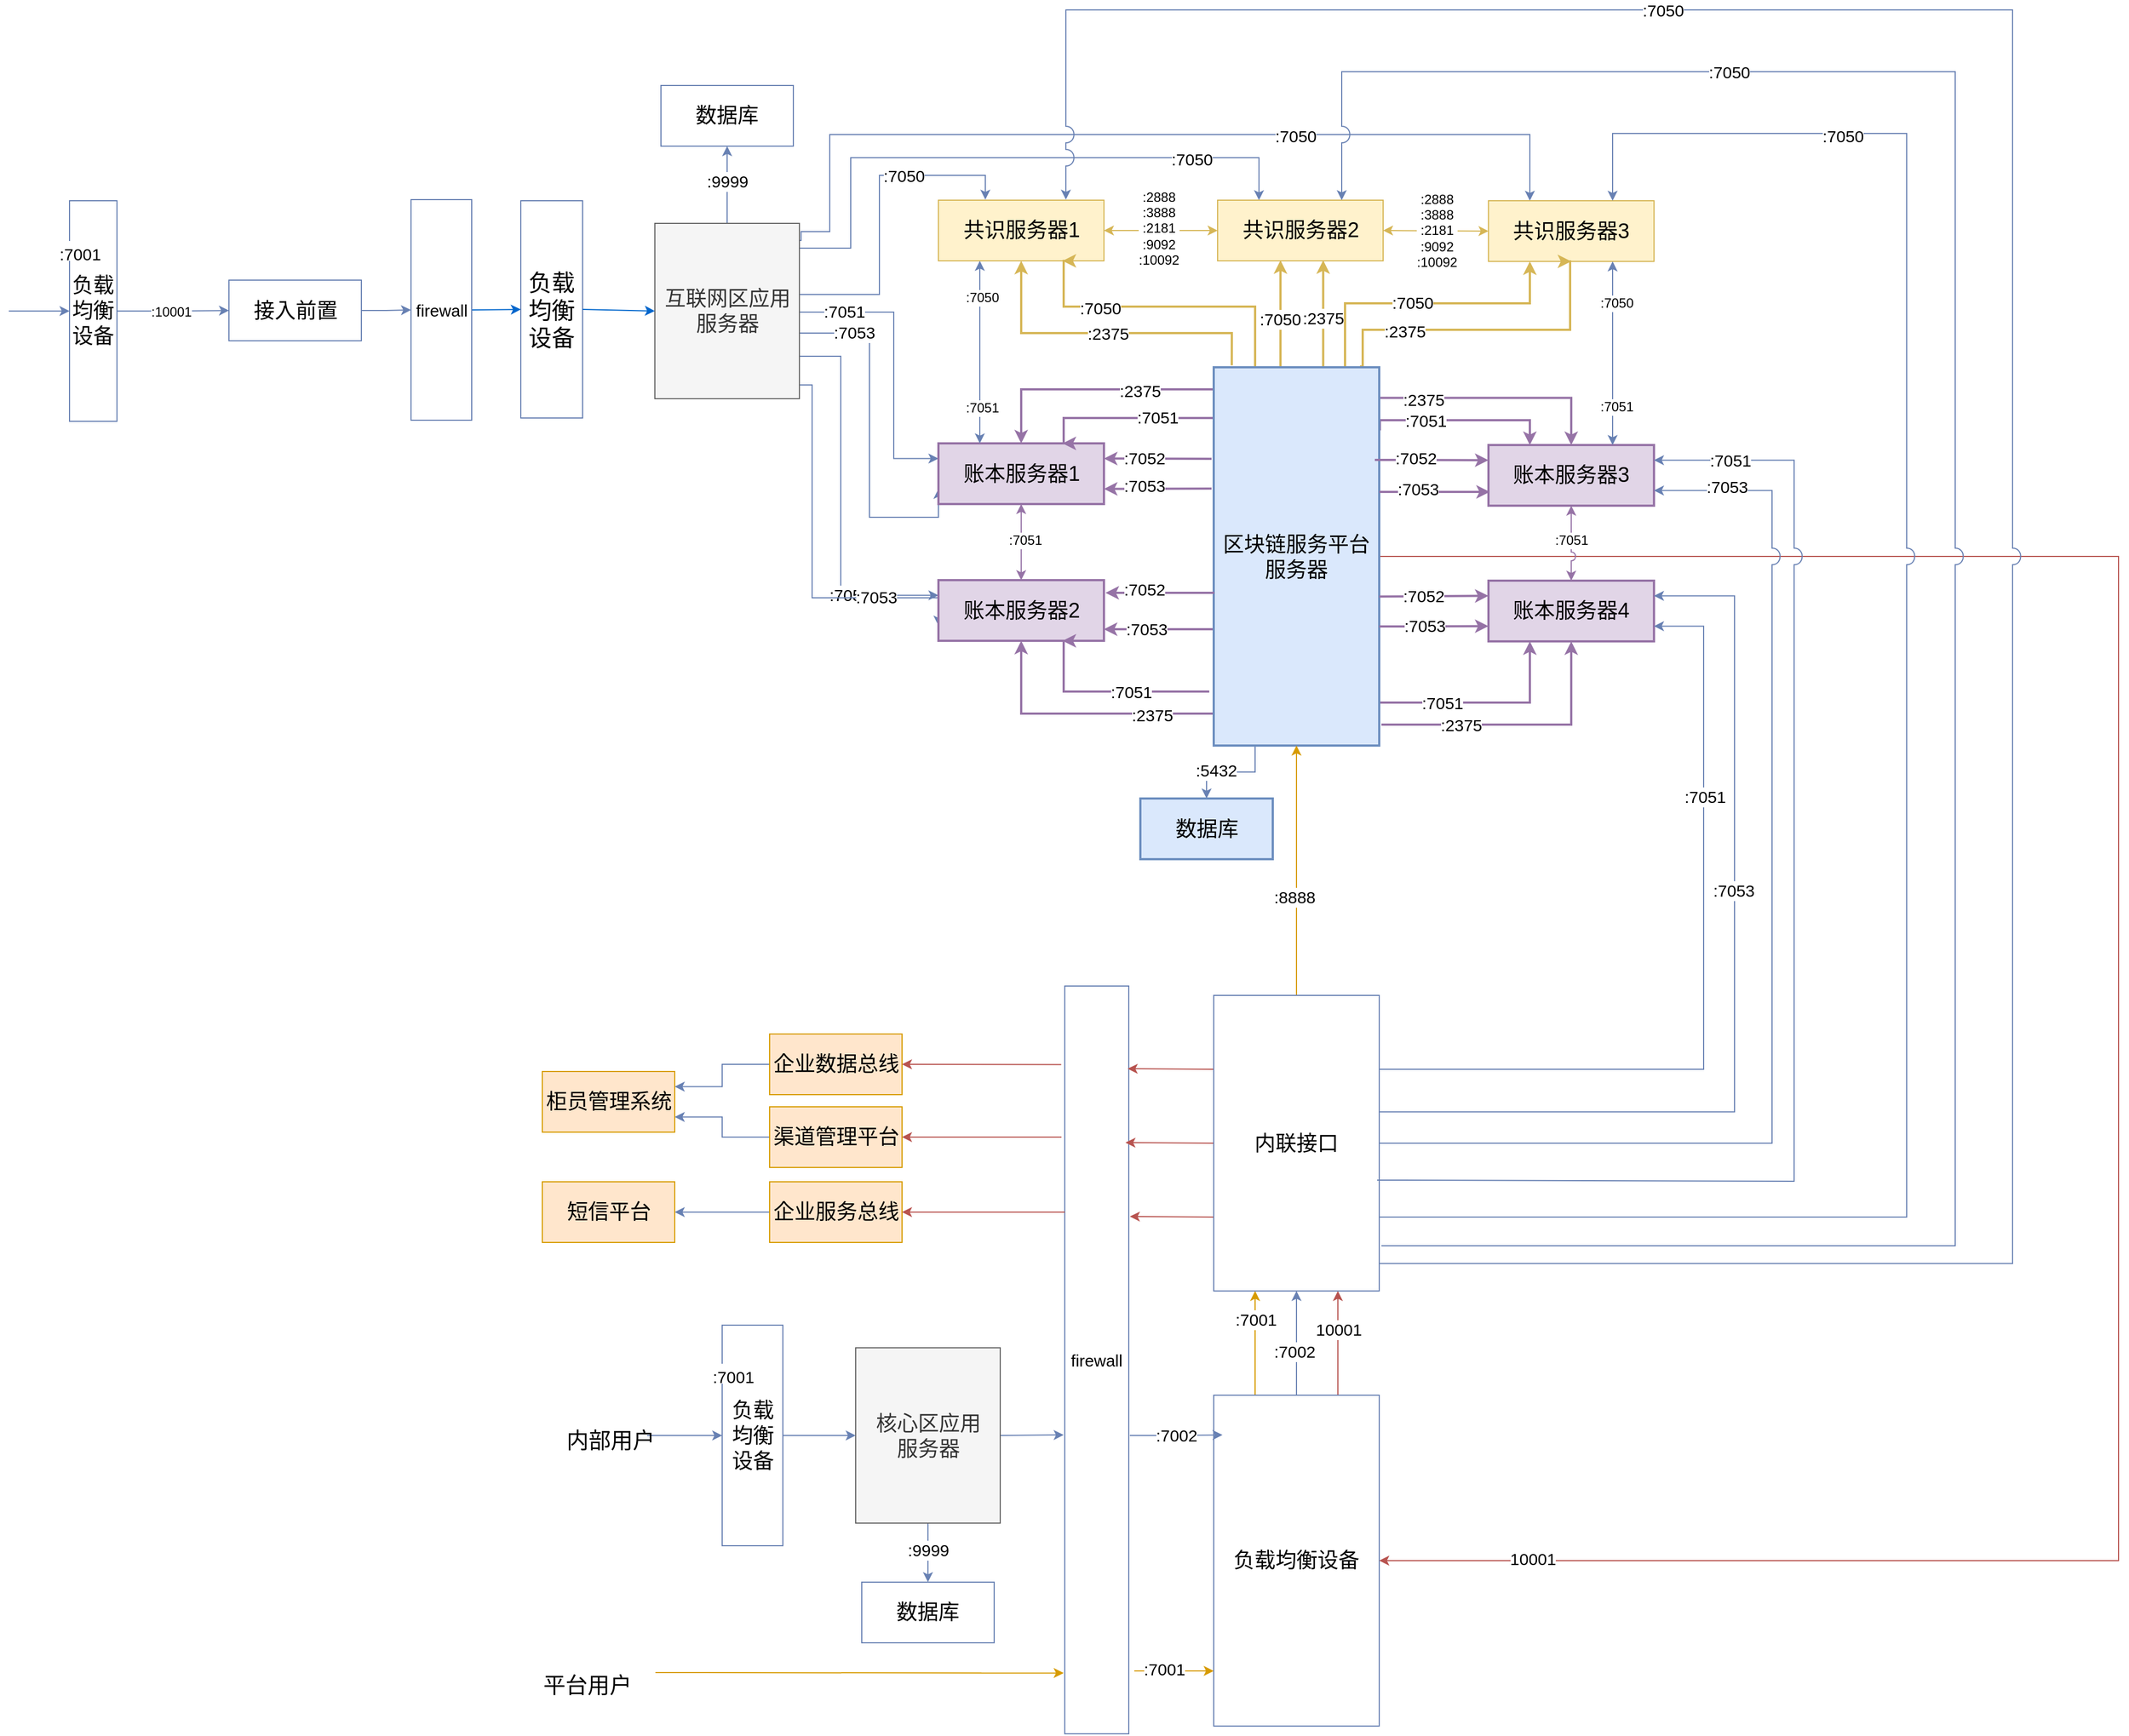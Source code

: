 <mxfile version="11.3.1" type="github" pages="1"><diagram id="IZBP0mqrMQUnNwASLiVP" name="Page-1"><mxGraphModel dx="1864" dy="1008" grid="0" gridSize="10" guides="1" tooltips="1" connect="1" arrows="1" fold="1" page="1" pageScale="1" pageWidth="3300" pageHeight="4681" math="0" shadow="0"><root><mxCell id="0"/><mxCell id="1" parent="0"/><mxCell id="sTmjkf9wLWOesbdi5qTJ-49" value="" style="endArrow=classic;html=1;strokeColor=#d79b00;fontSize=15;fillColor=#ffe6cc;" edge="1" parent="1"><mxGeometry width="50" height="50" relative="1" as="geometry"><mxPoint x="1470" y="3626" as="sourcePoint"/><mxPoint x="1542" y="3626" as="targetPoint"/></mxGeometry></mxCell><mxCell id="gY8Zco-nnhK0H6aGIAgo-136" value="负载均衡设备" style="rounded=0;whiteSpace=wrap;html=1;labelBackgroundColor=none;strokeColor=#6881B3;fillColor=none;fontSize=21;align=center;" parent="1" vertex="1"><mxGeometry x="914" y="2293" width="56" height="197" as="geometry"/></mxCell><mxCell id="sTmjkf9wLWOesbdi5qTJ-22" style="edgeStyle=orthogonalEdgeStyle;rounded=0;jumpStyle=arc;jumpSize=15;orthogonalLoop=1;jettySize=auto;html=1;exitX=0.25;exitY=0;exitDx=0;exitDy=0;entryX=0.25;entryY=1;entryDx=0;entryDy=0;strokeColor=#d79b00;fontSize=15;fillColor=#ffe6cc;" edge="1" parent="1" source="gY8Zco-nnhK0H6aGIAgo-137" target="gY8Zco-nnhK0H6aGIAgo-251"><mxGeometry relative="1" as="geometry"/></mxCell><mxCell id="sTmjkf9wLWOesbdi5qTJ-23" value=":7001" style="text;html=1;resizable=0;points=[];align=center;verticalAlign=middle;labelBackgroundColor=#ffffff;fontSize=15;" vertex="1" connectable="0" parent="sTmjkf9wLWOesbdi5qTJ-22"><mxGeometry x="0.469" relative="1" as="geometry"><mxPoint as="offset"/></mxGeometry></mxCell><mxCell id="sTmjkf9wLWOesbdi5qTJ-24" style="edgeStyle=orthogonalEdgeStyle;rounded=0;jumpStyle=arc;jumpSize=15;orthogonalLoop=1;jettySize=auto;html=1;exitX=0.5;exitY=0;exitDx=0;exitDy=0;entryX=0.5;entryY=1;entryDx=0;entryDy=0;strokeColor=#6881B3;fontSize=15;" edge="1" parent="1" source="gY8Zco-nnhK0H6aGIAgo-137" target="gY8Zco-nnhK0H6aGIAgo-251"><mxGeometry relative="1" as="geometry"/></mxCell><mxCell id="sTmjkf9wLWOesbdi5qTJ-25" value=":7002" style="text;html=1;resizable=0;points=[];align=center;verticalAlign=middle;labelBackgroundColor=#ffffff;fontSize=15;" vertex="1" connectable="0" parent="sTmjkf9wLWOesbdi5qTJ-24"><mxGeometry x="-0.156" y="2" relative="1" as="geometry"><mxPoint as="offset"/></mxGeometry></mxCell><mxCell id="sTmjkf9wLWOesbdi5qTJ-28" style="edgeStyle=orthogonalEdgeStyle;rounded=0;jumpStyle=arc;jumpSize=8;orthogonalLoop=1;jettySize=auto;html=1;exitX=0.75;exitY=0;exitDx=0;exitDy=0;entryX=0.75;entryY=1;entryDx=0;entryDy=0;strokeColor=#b85450;fontSize=15;fillColor=#f8cecc;" edge="1" parent="1" source="gY8Zco-nnhK0H6aGIAgo-137" target="gY8Zco-nnhK0H6aGIAgo-251"><mxGeometry relative="1" as="geometry"/></mxCell><mxCell id="sTmjkf9wLWOesbdi5qTJ-30" value="10001" style="text;html=1;resizable=0;points=[];align=center;verticalAlign=middle;labelBackgroundColor=#ffffff;fontSize=15;" vertex="1" connectable="0" parent="sTmjkf9wLWOesbdi5qTJ-28"><mxGeometry x="0.281" relative="1" as="geometry"><mxPoint as="offset"/></mxGeometry></mxCell><mxCell id="gY8Zco-nnhK0H6aGIAgo-137" value="负载均衡设备" style="rounded=0;whiteSpace=wrap;html=1;labelBackgroundColor=none;strokeColor=#6881B3;fillColor=none;fontSize=19;align=center;" parent="1" vertex="1"><mxGeometry x="1542" y="3376" width="150" height="300" as="geometry"/></mxCell><mxCell id="gY8Zco-nnhK0H6aGIAgo-138" style="edgeStyle=orthogonalEdgeStyle;rounded=0;orthogonalLoop=1;jettySize=auto;html=1;exitX=1;exitY=0.5;exitDx=0;exitDy=0;entryX=0;entryY=0.5;entryDx=0;entryDy=0;strokeColor=#6881B3;fontSize=19;" parent="1" source="gY8Zco-nnhK0H6aGIAgo-140" target="gY8Zco-nnhK0H6aGIAgo-143" edge="1"><mxGeometry relative="1" as="geometry"/></mxCell><mxCell id="gY8Zco-nnhK0H6aGIAgo-139" value=":10001" style="text;html=1;resizable=0;points=[];align=center;verticalAlign=middle;labelBackgroundColor=#ffffff;fontSize=12;" parent="gY8Zco-nnhK0H6aGIAgo-138" vertex="1" connectable="0"><mxGeometry x="-0.365" relative="1" as="geometry"><mxPoint x="16.5" y="0.5" as="offset"/></mxGeometry></mxCell><mxCell id="gY8Zco-nnhK0H6aGIAgo-140" value="负载均衡设备" style="rounded=0;whiteSpace=wrap;html=1;labelBackgroundColor=none;strokeColor=#6881B3;fillColor=none;fontSize=19;align=center;" parent="1" vertex="1"><mxGeometry x="505" y="2293" width="43" height="200" as="geometry"/></mxCell><mxCell id="gY8Zco-nnhK0H6aGIAgo-141" value="" style="endArrow=classic;html=1;strokeColor=#6881B3;fontSize=19;entryX=0;entryY=0.5;entryDx=0;entryDy=0;" parent="1" target="gY8Zco-nnhK0H6aGIAgo-140" edge="1"><mxGeometry width="50" height="50" relative="1" as="geometry"><mxPoint x="450" y="2393" as="sourcePoint"/><mxPoint x="433.5" y="2368" as="targetPoint"/></mxGeometry></mxCell><mxCell id="gY8Zco-nnhK0H6aGIAgo-142" style="edgeStyle=orthogonalEdgeStyle;rounded=0;orthogonalLoop=1;jettySize=auto;html=1;exitX=1;exitY=0.5;exitDx=0;exitDy=0;entryX=0;entryY=0.5;entryDx=0;entryDy=0;strokeColor=#6881B3;fontSize=15;" parent="1" source="gY8Zco-nnhK0H6aGIAgo-143" target="gY8Zco-nnhK0H6aGIAgo-145" edge="1"><mxGeometry relative="1" as="geometry"/></mxCell><mxCell id="gY8Zco-nnhK0H6aGIAgo-143" value="接入前置" style="rounded=0;whiteSpace=wrap;html=1;labelBackgroundColor=none;strokeColor=#6881B3;fillColor=none;fontSize=19;align=center;" parent="1" vertex="1"><mxGeometry x="649.5" y="2365" width="120" height="55" as="geometry"/></mxCell><mxCell id="gY8Zco-nnhK0H6aGIAgo-144" style="edgeStyle=orthogonalEdgeStyle;rounded=0;comic=0;jumpStyle=arc;jumpSize=15;orthogonalLoop=1;jettySize=auto;html=1;exitX=1;exitY=0.5;exitDx=0;exitDy=0;entryX=0;entryY=0.5;entryDx=0;entryDy=0;strokeColor=#0066CC;strokeWidth=1;fontSize=15;" parent="1" source="gY8Zco-nnhK0H6aGIAgo-145" target="gY8Zco-nnhK0H6aGIAgo-136" edge="1"><mxGeometry relative="1" as="geometry"/></mxCell><mxCell id="gY8Zco-nnhK0H6aGIAgo-145" value="firewall" style="rounded=0;whiteSpace=wrap;html=1;labelBackgroundColor=none;strokeColor=#6881B3;fillColor=none;fontSize=15;align=center;" parent="1" vertex="1"><mxGeometry x="814.5" y="2292" width="55" height="200" as="geometry"/></mxCell><mxCell id="gY8Zco-nnhK0H6aGIAgo-146" style="edgeStyle=orthogonalEdgeStyle;rounded=0;orthogonalLoop=1;jettySize=auto;html=1;exitX=0.5;exitY=0;exitDx=0;exitDy=0;entryX=0.5;entryY=1;entryDx=0;entryDy=0;strokeColor=#6881B3;fontSize=15;" parent="1" source="gY8Zco-nnhK0H6aGIAgo-162" target="gY8Zco-nnhK0H6aGIAgo-163" edge="1"><mxGeometry relative="1" as="geometry"/></mxCell><mxCell id="gY8Zco-nnhK0H6aGIAgo-147" value=":9999" style="text;html=1;resizable=0;points=[];align=center;verticalAlign=middle;labelBackgroundColor=#ffffff;fontSize=15;" parent="gY8Zco-nnhK0H6aGIAgo-146" vertex="1" connectable="0"><mxGeometry x="0.102" relative="1" as="geometry"><mxPoint as="offset"/></mxGeometry></mxCell><mxCell id="gY8Zco-nnhK0H6aGIAgo-148" style="edgeStyle=orthogonalEdgeStyle;rounded=0;orthogonalLoop=1;jettySize=auto;html=1;exitX=1;exitY=0.25;exitDx=0;exitDy=0;entryX=0.25;entryY=0;entryDx=0;entryDy=0;strokeColor=#6881B3;fontSize=15;" parent="1" source="gY8Zco-nnhK0H6aGIAgo-162" target="gY8Zco-nnhK0H6aGIAgo-166" edge="1"><mxGeometry relative="1" as="geometry"><Array as="points"><mxPoint x="1166" y="2329"/><mxPoint x="1168" y="2329"/><mxPoint x="1168" y="2321"/><mxPoint x="1194" y="2321"/><mxPoint x="1194" y="2233"/><mxPoint x="1828" y="2233"/></Array></mxGeometry></mxCell><mxCell id="gY8Zco-nnhK0H6aGIAgo-149" value=":7050" style="text;html=1;resizable=0;points=[];align=center;verticalAlign=middle;labelBackgroundColor=#ffffff;fontSize=15;" parent="gY8Zco-nnhK0H6aGIAgo-148" vertex="1" connectable="0"><mxGeometry x="0.444" y="-1" relative="1" as="geometry"><mxPoint x="-38.5" as="offset"/></mxGeometry></mxCell><mxCell id="gY8Zco-nnhK0H6aGIAgo-150" style="edgeStyle=orthogonalEdgeStyle;rounded=0;orthogonalLoop=1;jettySize=auto;html=1;exitX=1;exitY=0.25;exitDx=0;exitDy=0;entryX=0.25;entryY=0;entryDx=0;entryDy=0;strokeColor=#6881B3;fontSize=15;" parent="1" source="gY8Zco-nnhK0H6aGIAgo-162" target="gY8Zco-nnhK0H6aGIAgo-165" edge="1"><mxGeometry relative="1" as="geometry"><Array as="points"><mxPoint x="1167" y="2336"/><mxPoint x="1213" y="2336"/><mxPoint x="1213" y="2254"/><mxPoint x="1583" y="2254"/></Array></mxGeometry></mxCell><mxCell id="gY8Zco-nnhK0H6aGIAgo-151" value=":7050" style="text;html=1;resizable=0;points=[];align=center;verticalAlign=middle;labelBackgroundColor=#ffffff;fontSize=15;" parent="gY8Zco-nnhK0H6aGIAgo-150" vertex="1" connectable="0"><mxGeometry x="0.639" y="-1" relative="1" as="geometry"><mxPoint as="offset"/></mxGeometry></mxCell><mxCell id="gY8Zco-nnhK0H6aGIAgo-152" style="edgeStyle=orthogonalEdgeStyle;rounded=0;orthogonalLoop=1;jettySize=auto;html=1;exitX=1;exitY=0.25;exitDx=0;exitDy=0;strokeColor=#6881B3;fontSize=15;" parent="1" source="gY8Zco-nnhK0H6aGIAgo-162" edge="1"><mxGeometry relative="1" as="geometry"><Array as="points"><mxPoint x="1167" y="2378"/><mxPoint x="1239" y="2378"/><mxPoint x="1239" y="2270"/><mxPoint x="1335" y="2270"/></Array><mxPoint x="1335" y="2292" as="targetPoint"/></mxGeometry></mxCell><mxCell id="gY8Zco-nnhK0H6aGIAgo-153" value=":7050" style="text;html=1;resizable=0;points=[];align=center;verticalAlign=middle;labelBackgroundColor=#ffffff;fontSize=15;" parent="gY8Zco-nnhK0H6aGIAgo-152" vertex="1" connectable="0"><mxGeometry x="0.4" relative="1" as="geometry"><mxPoint as="offset"/></mxGeometry></mxCell><mxCell id="gY8Zco-nnhK0H6aGIAgo-154" style="edgeStyle=orthogonalEdgeStyle;rounded=0;orthogonalLoop=1;jettySize=auto;html=1;exitX=1;exitY=0.5;exitDx=0;exitDy=0;entryX=0;entryY=0.25;entryDx=0;entryDy=0;strokeColor=#6881B3;fontSize=15;" parent="1" source="gY8Zco-nnhK0H6aGIAgo-162" target="gY8Zco-nnhK0H6aGIAgo-167" edge="1"><mxGeometry relative="1" as="geometry"><Array as="points"><mxPoint x="1252" y="2394"/><mxPoint x="1252" y="2526"/></Array></mxGeometry></mxCell><mxCell id="gY8Zco-nnhK0H6aGIAgo-155" value=":7051" style="text;html=1;resizable=0;points=[];align=center;verticalAlign=middle;labelBackgroundColor=#ffffff;fontSize=15;" parent="gY8Zco-nnhK0H6aGIAgo-154" vertex="1" connectable="0"><mxGeometry x="-0.683" y="1" relative="1" as="geometry"><mxPoint as="offset"/></mxGeometry></mxCell><mxCell id="gY8Zco-nnhK0H6aGIAgo-156" style="edgeStyle=orthogonalEdgeStyle;rounded=0;orthogonalLoop=1;jettySize=auto;html=1;exitX=1;exitY=0.75;exitDx=0;exitDy=0;entryX=0;entryY=0.75;entryDx=0;entryDy=0;strokeColor=#6881B3;fontSize=15;" parent="1" source="gY8Zco-nnhK0H6aGIAgo-162" target="gY8Zco-nnhK0H6aGIAgo-167" edge="1"><mxGeometry relative="1" as="geometry"><Array as="points"><mxPoint x="1167" y="2413"/><mxPoint x="1230" y="2413"/><mxPoint x="1230" y="2580"/></Array></mxGeometry></mxCell><mxCell id="gY8Zco-nnhK0H6aGIAgo-157" value=":7053" style="text;html=1;resizable=0;points=[];align=center;verticalAlign=middle;labelBackgroundColor=#ffffff;fontSize=15;" parent="gY8Zco-nnhK0H6aGIAgo-156" vertex="1" connectable="0"><mxGeometry x="-0.641" y="1" relative="1" as="geometry"><mxPoint x="8" as="offset"/></mxGeometry></mxCell><mxCell id="gY8Zco-nnhK0H6aGIAgo-158" style="edgeStyle=orthogonalEdgeStyle;rounded=0;orthogonalLoop=1;jettySize=auto;html=1;exitX=1;exitY=0.75;exitDx=0;exitDy=0;entryX=0;entryY=0.25;entryDx=0;entryDy=0;strokeColor=#6881B3;fontSize=15;" parent="1" source="gY8Zco-nnhK0H6aGIAgo-162" target="gY8Zco-nnhK0H6aGIAgo-168" edge="1"><mxGeometry relative="1" as="geometry"><Array as="points"><mxPoint x="1166" y="2434"/><mxPoint x="1204" y="2434"/><mxPoint x="1204" y="2650"/></Array></mxGeometry></mxCell><mxCell id="gY8Zco-nnhK0H6aGIAgo-159" value=":7051" style="text;html=1;resizable=0;points=[];align=center;verticalAlign=middle;labelBackgroundColor=#ffffff;fontSize=15;" parent="gY8Zco-nnhK0H6aGIAgo-158" vertex="1" connectable="0"><mxGeometry x="0.529" y="1" relative="1" as="geometry"><mxPoint as="offset"/></mxGeometry></mxCell><mxCell id="gY8Zco-nnhK0H6aGIAgo-160" style="edgeStyle=orthogonalEdgeStyle;rounded=0;orthogonalLoop=1;jettySize=auto;html=1;exitX=1;exitY=0.75;exitDx=0;exitDy=0;entryX=0;entryY=0.75;entryDx=0;entryDy=0;strokeColor=#6881B3;fontSize=15;" parent="1" source="gY8Zco-nnhK0H6aGIAgo-162" target="gY8Zco-nnhK0H6aGIAgo-168" edge="1"><mxGeometry relative="1" as="geometry"><Array as="points"><mxPoint x="1167" y="2460"/><mxPoint x="1178" y="2460"/><mxPoint x="1178" y="2653"/></Array></mxGeometry></mxCell><mxCell id="gY8Zco-nnhK0H6aGIAgo-161" value=":7053" style="text;html=1;resizable=0;points=[];align=center;verticalAlign=middle;labelBackgroundColor=#ffffff;fontSize=15;" parent="gY8Zco-nnhK0H6aGIAgo-160" vertex="1" connectable="0"><mxGeometry x="0.507" y="1" relative="1" as="geometry"><mxPoint x="9" as="offset"/></mxGeometry></mxCell><mxCell id="gY8Zco-nnhK0H6aGIAgo-162" value="互联网区应用服务器" style="rounded=0;whiteSpace=wrap;html=1;labelBackgroundColor=none;strokeColor=#666666;fillColor=#f5f5f5;fontSize=19;align=center;fontColor=#333333;" parent="1" vertex="1"><mxGeometry x="1035.5" y="2313.5" width="131" height="159" as="geometry"/></mxCell><mxCell id="gY8Zco-nnhK0H6aGIAgo-163" value="数据库" style="rounded=0;whiteSpace=wrap;html=1;labelBackgroundColor=none;strokeColor=#6881B3;fillColor=none;fontSize=19;align=center;" parent="1" vertex="1"><mxGeometry x="1041" y="2188.5" width="120" height="55" as="geometry"/></mxCell><mxCell id="gY8Zco-nnhK0H6aGIAgo-164" value="共识服务器1" style="rounded=0;whiteSpace=wrap;html=1;labelBackgroundColor=none;strokeColor=#d6b656;fillColor=#fff2cc;fontSize=19;align=center;" parent="1" vertex="1"><mxGeometry x="1292.5" y="2292.5" width="150" height="55" as="geometry"/></mxCell><mxCell id="gY8Zco-nnhK0H6aGIAgo-165" value="共识服务器2" style="rounded=0;whiteSpace=wrap;html=1;labelBackgroundColor=none;strokeColor=#d6b656;fillColor=#fff2cc;fontSize=19;align=center;" parent="1" vertex="1"><mxGeometry x="1545.5" y="2292.5" width="150" height="55" as="geometry"/></mxCell><mxCell id="gY8Zco-nnhK0H6aGIAgo-166" value="共识服务器3" style="rounded=0;whiteSpace=wrap;html=1;labelBackgroundColor=none;strokeColor=#d6b656;fillColor=#fff2cc;fontSize=19;align=center;" parent="1" vertex="1"><mxGeometry x="1791" y="2293" width="150" height="55" as="geometry"/></mxCell><mxCell id="gY8Zco-nnhK0H6aGIAgo-167" value="账本服务器1" style="rounded=0;whiteSpace=wrap;html=1;labelBackgroundColor=none;strokeColor=#9673a6;fillColor=#e1d5e7;fontSize=19;align=center;strokeWidth=2;" parent="1" vertex="1"><mxGeometry x="1292.5" y="2513" width="150" height="55" as="geometry"/></mxCell><mxCell id="gY8Zco-nnhK0H6aGIAgo-168" value="账本服务器2" style="rounded=0;whiteSpace=wrap;html=1;labelBackgroundColor=none;strokeColor=#9673a6;fillColor=#e1d5e7;fontSize=19;align=center;strokeWidth=2;" parent="1" vertex="1"><mxGeometry x="1292.5" y="2637" width="150" height="55" as="geometry"/></mxCell><mxCell id="gY8Zco-nnhK0H6aGIAgo-169" value="账本服务器3" style="rounded=0;whiteSpace=wrap;html=1;labelBackgroundColor=none;strokeColor=#9673a6;fillColor=#e1d5e7;fontSize=19;align=center;strokeWidth=2;" parent="1" vertex="1"><mxGeometry x="1791" y="2514.5" width="150" height="55" as="geometry"/></mxCell><mxCell id="gY8Zco-nnhK0H6aGIAgo-170" value="账本服务器4" style="rounded=0;whiteSpace=wrap;html=1;labelBackgroundColor=none;strokeColor=#9673a6;fillColor=#e1d5e7;fontSize=19;align=center;strokeWidth=2;" parent="1" vertex="1"><mxGeometry x="1791" y="2637.5" width="150" height="55" as="geometry"/></mxCell><mxCell id="gY8Zco-nnhK0H6aGIAgo-171" style="edgeStyle=orthogonalEdgeStyle;rounded=0;orthogonalLoop=1;jettySize=auto;html=1;entryX=0.5;entryY=0;entryDx=0;entryDy=0;strokeColor=#9673a6;fontSize=15;strokeWidth=2;fillColor=#e1d5e7;" parent="1" source="gY8Zco-nnhK0H6aGIAgo-204" target="gY8Zco-nnhK0H6aGIAgo-167" edge="1"><mxGeometry relative="1" as="geometry"><mxPoint x="1541" y="2488" as="sourcePoint"/><Array as="points"><mxPoint x="1368" y="2464"/></Array></mxGeometry></mxCell><mxCell id="gY8Zco-nnhK0H6aGIAgo-172" value=":2375" style="text;html=1;resizable=0;points=[];align=center;verticalAlign=middle;labelBackgroundColor=#ffffff;fontSize=15;" parent="gY8Zco-nnhK0H6aGIAgo-171" vertex="1" connectable="0"><mxGeometry x="-0.169" y="-1" relative="1" as="geometry"><mxPoint x="25.5" y="1.5" as="offset"/></mxGeometry></mxCell><mxCell id="gY8Zco-nnhK0H6aGIAgo-173" style="edgeStyle=orthogonalEdgeStyle;rounded=0;orthogonalLoop=1;jettySize=auto;html=1;exitX=0.004;exitY=0.191;exitDx=0;exitDy=0;entryX=0.75;entryY=0;entryDx=0;entryDy=0;strokeColor=#9673a6;fontSize=15;exitPerimeter=0;strokeWidth=2;fillColor=#e1d5e7;" parent="1" source="gY8Zco-nnhK0H6aGIAgo-204" target="gY8Zco-nnhK0H6aGIAgo-167" edge="1"><mxGeometry relative="1" as="geometry"><Array as="points"><mxPoint x="1542" y="2490"/><mxPoint x="1406" y="2490"/></Array></mxGeometry></mxCell><mxCell id="gY8Zco-nnhK0H6aGIAgo-174" value=":7051" style="text;html=1;resizable=0;points=[];align=center;verticalAlign=middle;labelBackgroundColor=#ffffff;fontSize=15;" parent="gY8Zco-nnhK0H6aGIAgo-173" vertex="1" connectable="0"><mxGeometry x="-0.207" y="-1" relative="1" as="geometry"><mxPoint as="offset"/></mxGeometry></mxCell><mxCell id="gY8Zco-nnhK0H6aGIAgo-175" style="edgeStyle=orthogonalEdgeStyle;rounded=0;orthogonalLoop=1;jettySize=auto;html=1;entryX=0.5;entryY=1;entryDx=0;entryDy=0;strokeColor=#9673a6;fontSize=15;exitX=0.004;exitY=0.939;exitDx=0;exitDy=0;exitPerimeter=0;strokeWidth=2;fillColor=#e1d5e7;" parent="1" source="gY8Zco-nnhK0H6aGIAgo-204" target="gY8Zco-nnhK0H6aGIAgo-168" edge="1"><mxGeometry relative="1" as="geometry"><Array as="points"><mxPoint x="1542" y="2758"/><mxPoint x="1368" y="2758"/></Array></mxGeometry></mxCell><mxCell id="gY8Zco-nnhK0H6aGIAgo-176" value=":2375" style="text;html=1;resizable=0;points=[];align=center;verticalAlign=middle;labelBackgroundColor=#ffffff;fontSize=15;" parent="gY8Zco-nnhK0H6aGIAgo-175" vertex="1" connectable="0"><mxGeometry x="-0.401" y="1" relative="1" as="geometry"><mxPoint x="10" as="offset"/></mxGeometry></mxCell><mxCell id="gY8Zco-nnhK0H6aGIAgo-177" style="edgeStyle=orthogonalEdgeStyle;rounded=0;orthogonalLoop=1;jettySize=auto;html=1;entryX=0.75;entryY=1;entryDx=0;entryDy=0;strokeColor=#9673a6;fontSize=15;strokeWidth=2;exitX=-0.027;exitY=0.857;exitDx=0;exitDy=0;exitPerimeter=0;fillColor=#e1d5e7;" parent="1" source="gY8Zco-nnhK0H6aGIAgo-204" target="gY8Zco-nnhK0H6aGIAgo-168" edge="1"><mxGeometry relative="1" as="geometry"><mxPoint x="1541" y="2706" as="sourcePoint"/><Array as="points"><mxPoint x="1406" y="2738"/></Array></mxGeometry></mxCell><mxCell id="gY8Zco-nnhK0H6aGIAgo-178" value=":7051" style="text;html=1;resizable=0;points=[];align=center;verticalAlign=middle;labelBackgroundColor=#ffffff;fontSize=15;" parent="gY8Zco-nnhK0H6aGIAgo-177" vertex="1" connectable="0"><mxGeometry x="-0.136" relative="1" as="geometry"><mxPoint x="6" as="offset"/></mxGeometry></mxCell><mxCell id="gY8Zco-nnhK0H6aGIAgo-179" style="edgeStyle=orthogonalEdgeStyle;rounded=0;orthogonalLoop=1;jettySize=auto;html=1;exitX=0.994;exitY=0.081;exitDx=0;exitDy=0;entryX=0.5;entryY=0;entryDx=0;entryDy=0;strokeColor=#9673a6;fontSize=15;exitPerimeter=0;strokeWidth=2;fillColor=#e1d5e7;" parent="1" source="gY8Zco-nnhK0H6aGIAgo-204" target="gY8Zco-nnhK0H6aGIAgo-169" edge="1"><mxGeometry relative="1" as="geometry"><Array as="points"><mxPoint x="1866" y="2472"/></Array></mxGeometry></mxCell><mxCell id="gY8Zco-nnhK0H6aGIAgo-180" value=":2375" style="text;html=1;resizable=0;points=[];align=center;verticalAlign=middle;labelBackgroundColor=#ffffff;fontSize=15;" parent="gY8Zco-nnhK0H6aGIAgo-179" vertex="1" connectable="0"><mxGeometry x="-0.615" y="-1" relative="1" as="geometry"><mxPoint x="-1.5" y="-0.5" as="offset"/></mxGeometry></mxCell><mxCell id="gY8Zco-nnhK0H6aGIAgo-181" style="edgeStyle=orthogonalEdgeStyle;rounded=0;orthogonalLoop=1;jettySize=auto;html=1;exitX=1.004;exitY=0.167;exitDx=0;exitDy=0;entryX=0.25;entryY=0;entryDx=0;entryDy=0;strokeColor=#9673a6;fontSize=15;exitPerimeter=0;strokeWidth=2;fillColor=#e1d5e7;" parent="1" source="gY8Zco-nnhK0H6aGIAgo-204" target="gY8Zco-nnhK0H6aGIAgo-169" edge="1"><mxGeometry relative="1" as="geometry"><Array as="points"><mxPoint x="1692" y="2492"/><mxPoint x="1828" y="2492"/></Array></mxGeometry></mxCell><mxCell id="gY8Zco-nnhK0H6aGIAgo-182" value=":7051" style="text;html=1;resizable=0;points=[];align=center;verticalAlign=middle;labelBackgroundColor=#ffffff;fontSize=15;" parent="gY8Zco-nnhK0H6aGIAgo-181" vertex="1" connectable="0"><mxGeometry x="-0.583" relative="1" as="geometry"><mxPoint x="15.5" as="offset"/></mxGeometry></mxCell><mxCell id="gY8Zco-nnhK0H6aGIAgo-183" style="edgeStyle=orthogonalEdgeStyle;rounded=0;orthogonalLoop=1;jettySize=auto;html=1;entryX=0.5;entryY=1;entryDx=0;entryDy=0;strokeColor=#9673a6;fontSize=15;strokeWidth=2;fillColor=#e1d5e7;" parent="1" target="gY8Zco-nnhK0H6aGIAgo-170" edge="1"><mxGeometry relative="1" as="geometry"><Array as="points"><mxPoint x="1694" y="2768"/><mxPoint x="1866" y="2768"/></Array><mxPoint x="1694" y="2768" as="sourcePoint"/></mxGeometry></mxCell><mxCell id="gY8Zco-nnhK0H6aGIAgo-184" value=":2375" style="text;html=1;resizable=0;points=[];align=center;verticalAlign=middle;labelBackgroundColor=#ffffff;fontSize=15;" parent="gY8Zco-nnhK0H6aGIAgo-183" vertex="1" connectable="0"><mxGeometry x="-0.656" relative="1" as="geometry"><mxPoint x="29" as="offset"/></mxGeometry></mxCell><mxCell id="gY8Zco-nnhK0H6aGIAgo-185" style="edgeStyle=orthogonalEdgeStyle;rounded=0;orthogonalLoop=1;jettySize=auto;html=1;entryX=0.25;entryY=1;entryDx=0;entryDy=0;strokeColor=#9673a6;fontSize=15;strokeWidth=2;exitX=0.987;exitY=0.892;exitDx=0;exitDy=0;exitPerimeter=0;fillColor=#e1d5e7;" parent="1" source="gY8Zco-nnhK0H6aGIAgo-204" target="gY8Zco-nnhK0H6aGIAgo-170" edge="1"><mxGeometry relative="1" as="geometry"><Array as="points"><mxPoint x="1688" y="2750"/><mxPoint x="1688" y="2748"/><mxPoint x="1828" y="2748"/></Array><mxPoint x="1688" y="2714" as="sourcePoint"/></mxGeometry></mxCell><mxCell id="gY8Zco-nnhK0H6aGIAgo-186" value=":7051" style="text;html=1;resizable=0;points=[];align=center;verticalAlign=middle;labelBackgroundColor=#ffffff;fontSize=15;" parent="gY8Zco-nnhK0H6aGIAgo-185" vertex="1" connectable="0"><mxGeometry x="-0.63" relative="1" as="geometry"><mxPoint x="28" as="offset"/></mxGeometry></mxCell><mxCell id="gY8Zco-nnhK0H6aGIAgo-187" style="edgeStyle=orthogonalEdgeStyle;rounded=0;orthogonalLoop=1;jettySize=auto;html=1;exitX=0.109;exitY=-0.005;exitDx=0;exitDy=0;entryX=0.5;entryY=1;entryDx=0;entryDy=0;strokeColor=#d6b656;fontSize=15;exitPerimeter=0;strokeWidth=2;fillColor=#fff2cc;" parent="1" source="gY8Zco-nnhK0H6aGIAgo-204" target="gY8Zco-nnhK0H6aGIAgo-164" edge="1"><mxGeometry relative="1" as="geometry"><Array as="points"><mxPoint x="1558" y="2413"/><mxPoint x="1368" y="2413"/></Array></mxGeometry></mxCell><mxCell id="gY8Zco-nnhK0H6aGIAgo-188" value=":2375" style="text;html=1;resizable=0;points=[];align=center;verticalAlign=middle;labelBackgroundColor=#ffffff;fontSize=15;" parent="gY8Zco-nnhK0H6aGIAgo-187" vertex="1" connectable="0"><mxGeometry x="-0.005" relative="1" as="geometry"><mxPoint as="offset"/></mxGeometry></mxCell><mxCell id="gY8Zco-nnhK0H6aGIAgo-189" style="edgeStyle=orthogonalEdgeStyle;rounded=0;orthogonalLoop=1;jettySize=auto;html=1;exitX=0.25;exitY=0;exitDx=0;exitDy=0;entryX=0.75;entryY=1;entryDx=0;entryDy=0;strokeColor=#d6b656;fontSize=15;strokeWidth=2;fillColor=#fff2cc;" parent="1" source="gY8Zco-nnhK0H6aGIAgo-204" target="gY8Zco-nnhK0H6aGIAgo-164" edge="1"><mxGeometry relative="1" as="geometry"><Array as="points"><mxPoint x="1580" y="2389"/><mxPoint x="1406" y="2389"/></Array></mxGeometry></mxCell><mxCell id="gY8Zco-nnhK0H6aGIAgo-190" value=":7050" style="text;html=1;resizable=0;points=[];align=center;verticalAlign=middle;labelBackgroundColor=#ffffff;fontSize=15;" parent="gY8Zco-nnhK0H6aGIAgo-189" vertex="1" connectable="0"><mxGeometry x="0.441" y="1" relative="1" as="geometry"><mxPoint as="offset"/></mxGeometry></mxCell><mxCell id="gY8Zco-nnhK0H6aGIAgo-191" style="edgeStyle=orthogonalEdgeStyle;rounded=0;orthogonalLoop=1;jettySize=auto;html=1;exitX=0.5;exitY=0;exitDx=0;exitDy=0;entryX=0.38;entryY=0.991;entryDx=0;entryDy=0;entryPerimeter=0;strokeColor=#d6b656;fontSize=15;strokeWidth=2;fillColor=#fff2cc;" parent="1" source="gY8Zco-nnhK0H6aGIAgo-204" target="gY8Zco-nnhK0H6aGIAgo-165" edge="1"><mxGeometry relative="1" as="geometry"><Array as="points"><mxPoint x="1603" y="2464"/></Array></mxGeometry></mxCell><mxCell id="gY8Zco-nnhK0H6aGIAgo-192" value=":7050" style="text;html=1;resizable=0;points=[];align=center;verticalAlign=middle;labelBackgroundColor=#ffffff;fontSize=15;" parent="gY8Zco-nnhK0H6aGIAgo-191" vertex="1" connectable="0"><mxGeometry x="0.304" y="1" relative="1" as="geometry"><mxPoint as="offset"/></mxGeometry></mxCell><mxCell id="gY8Zco-nnhK0H6aGIAgo-193" style="edgeStyle=orthogonalEdgeStyle;rounded=0;orthogonalLoop=1;jettySize=auto;html=1;exitX=0.5;exitY=0;exitDx=0;exitDy=0;entryX=0.638;entryY=0.991;entryDx=0;entryDy=0;entryPerimeter=0;strokeColor=#d6b656;fontSize=15;strokeWidth=2;fillColor=#fff2cc;" parent="1" source="gY8Zco-nnhK0H6aGIAgo-204" target="gY8Zco-nnhK0H6aGIAgo-165" edge="1"><mxGeometry relative="1" as="geometry"><Array as="points"><mxPoint x="1641" y="2464"/></Array></mxGeometry></mxCell><mxCell id="gY8Zco-nnhK0H6aGIAgo-194" value=":2375" style="text;html=1;resizable=0;points=[];align=center;verticalAlign=middle;labelBackgroundColor=#ffffff;fontSize=15;" parent="gY8Zco-nnhK0H6aGIAgo-193" vertex="1" connectable="0"><mxGeometry x="0.333" relative="1" as="geometry"><mxPoint y="-2" as="offset"/></mxGeometry></mxCell><mxCell id="gY8Zco-nnhK0H6aGIAgo-195" style="edgeStyle=orthogonalEdgeStyle;rounded=0;orthogonalLoop=1;jettySize=auto;html=1;exitX=0.89;exitY=-0.005;exitDx=0;exitDy=0;entryX=0.5;entryY=1;entryDx=0;entryDy=0;strokeColor=#d6b656;fontSize=15;exitPerimeter=0;strokeWidth=2;fillColor=#fff2cc;" parent="1" source="gY8Zco-nnhK0H6aGIAgo-204" target="gY8Zco-nnhK0H6aGIAgo-166" edge="1"><mxGeometry relative="1" as="geometry"><Array as="points"><mxPoint x="1675" y="2464"/><mxPoint x="1677" y="2464"/><mxPoint x="1677" y="2410"/><mxPoint x="1865" y="2410"/></Array></mxGeometry></mxCell><mxCell id="gY8Zco-nnhK0H6aGIAgo-196" value=":2375" style="text;html=1;resizable=0;points=[];align=center;verticalAlign=middle;labelBackgroundColor=#ffffff;fontSize=15;" parent="gY8Zco-nnhK0H6aGIAgo-195" vertex="1" connectable="0"><mxGeometry x="-0.33" y="-1" relative="1" as="geometry"><mxPoint x="5" as="offset"/></mxGeometry></mxCell><mxCell id="gY8Zco-nnhK0H6aGIAgo-197" style="edgeStyle=orthogonalEdgeStyle;rounded=0;orthogonalLoop=1;jettySize=auto;html=1;exitX=0.75;exitY=0;exitDx=0;exitDy=0;entryX=0.25;entryY=1;entryDx=0;entryDy=0;strokeColor=#d6b656;fontSize=15;strokeWidth=2;fillColor=#fff2cc;" parent="1" source="gY8Zco-nnhK0H6aGIAgo-204" target="gY8Zco-nnhK0H6aGIAgo-166" edge="1"><mxGeometry relative="1" as="geometry"><Array as="points"><mxPoint x="1661" y="2464"/><mxPoint x="1661" y="2386"/><mxPoint x="1828" y="2386"/></Array></mxGeometry></mxCell><mxCell id="gY8Zco-nnhK0H6aGIAgo-198" value=":7050" style="text;html=1;resizable=0;points=[];align=center;verticalAlign=middle;labelBackgroundColor=#ffffff;fontSize=15;" parent="gY8Zco-nnhK0H6aGIAgo-197" vertex="1" connectable="0"><mxGeometry x="0.064" y="1" relative="1" as="geometry"><mxPoint as="offset"/></mxGeometry></mxCell><mxCell id="sTmjkf9wLWOesbdi5qTJ-13" style="edgeStyle=orthogonalEdgeStyle;rounded=0;jumpStyle=arc;jumpSize=15;orthogonalLoop=1;jettySize=auto;html=1;exitX=0.25;exitY=1;exitDx=0;exitDy=0;entryX=0.5;entryY=0;entryDx=0;entryDy=0;strokeColor=#6881B3;fontSize=15;" edge="1" parent="1" source="gY8Zco-nnhK0H6aGIAgo-204" target="gY8Zco-nnhK0H6aGIAgo-221"><mxGeometry relative="1" as="geometry"/></mxCell><mxCell id="sTmjkf9wLWOesbdi5qTJ-14" value=":5432" style="text;html=1;resizable=0;points=[];align=center;verticalAlign=middle;labelBackgroundColor=#ffffff;fontSize=15;" vertex="1" connectable="0" parent="sTmjkf9wLWOesbdi5qTJ-13"><mxGeometry x="0.304" y="-2" relative="1" as="geometry"><mxPoint as="offset"/></mxGeometry></mxCell><mxCell id="sTmjkf9wLWOesbdi5qTJ-27" style="edgeStyle=orthogonalEdgeStyle;rounded=0;jumpStyle=arc;jumpSize=15;orthogonalLoop=1;jettySize=auto;html=1;exitX=1;exitY=0.5;exitDx=0;exitDy=0;entryX=1;entryY=0.5;entryDx=0;entryDy=0;strokeColor=#b85450;fontSize=15;fillColor=#f8cecc;" edge="1" parent="1" source="gY8Zco-nnhK0H6aGIAgo-204" target="gY8Zco-nnhK0H6aGIAgo-137"><mxGeometry relative="1" as="geometry"><Array as="points"><mxPoint x="2362" y="2616"/><mxPoint x="2362" y="3526"/></Array></mxGeometry></mxCell><mxCell id="sTmjkf9wLWOesbdi5qTJ-29" value="10001" style="text;html=1;resizable=0;points=[];align=center;verticalAlign=middle;labelBackgroundColor=#ffffff;fontSize=15;" vertex="1" connectable="0" parent="sTmjkf9wLWOesbdi5qTJ-27"><mxGeometry x="0.877" y="-2" relative="1" as="geometry"><mxPoint as="offset"/></mxGeometry></mxCell><mxCell id="gY8Zco-nnhK0H6aGIAgo-204" value="区块链服务平台服务器" style="rounded=0;whiteSpace=wrap;html=1;labelBackgroundColor=none;strokeColor=#6c8ebf;fillColor=#dae8fc;fontSize=19;align=center;strokeWidth=2;" parent="1" vertex="1"><mxGeometry x="1542" y="2444" width="150" height="343" as="geometry"/></mxCell><mxCell id="gY8Zco-nnhK0H6aGIAgo-205" value="" style="endArrow=classic;html=1;strokeColor=#9673a6;fontSize=15;entryX=1;entryY=0.25;entryDx=0;entryDy=0;strokeWidth=2;fillColor=#e1d5e7;" parent="1" target="gY8Zco-nnhK0H6aGIAgo-167" edge="1"><mxGeometry width="50" height="50" relative="1" as="geometry"><mxPoint x="1540" y="2527" as="sourcePoint"/><mxPoint x="1528" y="2575" as="targetPoint"/></mxGeometry></mxCell><mxCell id="gY8Zco-nnhK0H6aGIAgo-206" value=":7052" style="text;html=1;resizable=0;points=[];align=center;verticalAlign=middle;labelBackgroundColor=#ffffff;fontSize=15;" parent="gY8Zco-nnhK0H6aGIAgo-205" vertex="1" connectable="0"><mxGeometry x="0.361" y="-1" relative="1" as="geometry"><mxPoint x="5" as="offset"/></mxGeometry></mxCell><mxCell id="gY8Zco-nnhK0H6aGIAgo-207" value="" style="endArrow=classic;html=1;strokeColor=#9673a6;fontSize=15;entryX=1;entryY=0.75;entryDx=0;entryDy=0;strokeWidth=2;fillColor=#e1d5e7;" parent="1" target="gY8Zco-nnhK0H6aGIAgo-167" edge="1"><mxGeometry width="50" height="50" relative="1" as="geometry"><mxPoint x="1540" y="2554" as="sourcePoint"/><mxPoint x="1528" y="2621" as="targetPoint"/></mxGeometry></mxCell><mxCell id="gY8Zco-nnhK0H6aGIAgo-208" value=":7053" style="text;html=1;resizable=0;points=[];align=center;verticalAlign=middle;labelBackgroundColor=#ffffff;fontSize=15;" parent="gY8Zco-nnhK0H6aGIAgo-207" vertex="1" connectable="0"><mxGeometry x="0.281" y="-3" relative="1" as="geometry"><mxPoint x="1" as="offset"/></mxGeometry></mxCell><mxCell id="gY8Zco-nnhK0H6aGIAgo-209" value="" style="endArrow=classic;html=1;strokeColor=#9673a6;fontSize=15;entryX=1;entryY=0.25;entryDx=0;entryDy=0;exitX=-0.006;exitY=0.365;exitDx=0;exitDy=0;exitPerimeter=0;strokeWidth=2;fillColor=#e1d5e7;" parent="1" edge="1"><mxGeometry width="50" height="50" relative="1" as="geometry"><mxPoint x="1542.5" y="2648.5" as="sourcePoint"/><mxPoint x="1443.9" y="2648.555" as="targetPoint"/></mxGeometry></mxCell><mxCell id="gY8Zco-nnhK0H6aGIAgo-210" value=":7052" style="text;html=1;resizable=0;points=[];align=center;verticalAlign=middle;labelBackgroundColor=#ffffff;fontSize=15;" parent="gY8Zco-nnhK0H6aGIAgo-209" vertex="1" connectable="0"><mxGeometry x="0.389" y="-4" relative="1" as="geometry"><mxPoint x="5" as="offset"/></mxGeometry></mxCell><mxCell id="gY8Zco-nnhK0H6aGIAgo-211" value="" style="endArrow=classic;html=1;strokeColor=#9673a6;fontSize=15;entryX=1;entryY=0.25;entryDx=0;entryDy=0;exitX=-0.006;exitY=0.365;exitDx=0;exitDy=0;exitPerimeter=0;strokeWidth=2;fillColor=#e1d5e7;" parent="1" edge="1"><mxGeometry width="50" height="50" relative="1" as="geometry"><mxPoint x="1541" y="2681.5" as="sourcePoint"/><mxPoint x="1442.4" y="2681.555" as="targetPoint"/></mxGeometry></mxCell><mxCell id="gY8Zco-nnhK0H6aGIAgo-212" value=":7053" style="text;html=1;resizable=0;points=[];align=center;verticalAlign=middle;labelBackgroundColor=#ffffff;fontSize=15;" parent="gY8Zco-nnhK0H6aGIAgo-211" vertex="1" connectable="0"><mxGeometry x="0.359" y="-1" relative="1" as="geometry"><mxPoint x="7" as="offset"/></mxGeometry></mxCell><mxCell id="gY8Zco-nnhK0H6aGIAgo-213" value="" style="endArrow=classic;html=1;strokeColor=#9673a6;fontSize=15;entryX=0;entryY=0.25;entryDx=0;entryDy=0;strokeWidth=2;fillColor=#e1d5e7;" parent="1" target="gY8Zco-nnhK0H6aGIAgo-169" edge="1"><mxGeometry width="50" height="50" relative="1" as="geometry"><mxPoint x="1688" y="2528" as="sourcePoint"/><mxPoint x="1769" y="2549" as="targetPoint"/></mxGeometry></mxCell><mxCell id="gY8Zco-nnhK0H6aGIAgo-214" value=":7052" style="text;html=1;resizable=0;points=[];align=center;verticalAlign=middle;labelBackgroundColor=#ffffff;fontSize=15;" parent="gY8Zco-nnhK0H6aGIAgo-213" vertex="1" connectable="0"><mxGeometry x="-0.365" y="2" relative="1" as="geometry"><mxPoint x="4" as="offset"/></mxGeometry></mxCell><mxCell id="gY8Zco-nnhK0H6aGIAgo-215" value="" style="endArrow=classic;html=1;strokeColor=#9673a6;fontSize=15;entryX=0;entryY=0.25;entryDx=0;entryDy=0;strokeWidth=2;fillColor=#e1d5e7;" parent="1" edge="1"><mxGeometry width="50" height="50" relative="1" as="geometry"><mxPoint x="1692" y="2557" as="sourcePoint"/><mxPoint x="1792.2" y="2556.973" as="targetPoint"/></mxGeometry></mxCell><mxCell id="gY8Zco-nnhK0H6aGIAgo-216" value=":7053" style="text;html=1;resizable=0;points=[];align=center;verticalAlign=middle;labelBackgroundColor=#ffffff;fontSize=15;" parent="gY8Zco-nnhK0H6aGIAgo-215" vertex="1" connectable="0"><mxGeometry x="-0.509" y="3" relative="1" as="geometry"><mxPoint x="10" as="offset"/></mxGeometry></mxCell><mxCell id="gY8Zco-nnhK0H6aGIAgo-217" value="" style="endArrow=classic;html=1;strokeColor=#9673a6;fontSize=15;entryX=0;entryY=0.25;entryDx=0;entryDy=0;strokeWidth=2;exitX=1;exitY=0.606;exitDx=0;exitDy=0;exitPerimeter=0;fillColor=#e1d5e7;" parent="1" source="gY8Zco-nnhK0H6aGIAgo-204" target="gY8Zco-nnhK0H6aGIAgo-170" edge="1"><mxGeometry width="50" height="50" relative="1" as="geometry"><mxPoint x="1694" y="2626" as="sourcePoint"/><mxPoint x="1748" y="2628" as="targetPoint"/></mxGeometry></mxCell><mxCell id="gY8Zco-nnhK0H6aGIAgo-218" value=":7052" style="text;html=1;resizable=0;points=[];align=center;verticalAlign=middle;labelBackgroundColor=#ffffff;fontSize=15;" parent="gY8Zco-nnhK0H6aGIAgo-217" vertex="1" connectable="0"><mxGeometry x="-0.384" y="1" relative="1" as="geometry"><mxPoint x="9" as="offset"/></mxGeometry></mxCell><mxCell id="gY8Zco-nnhK0H6aGIAgo-219" value="" style="endArrow=classic;html=1;strokeColor=#9673a6;fontSize=15;entryX=0;entryY=0.75;entryDx=0;entryDy=0;strokeWidth=2;fillColor=#e1d5e7;" parent="1" target="gY8Zco-nnhK0H6aGIAgo-170" edge="1"><mxGeometry width="50" height="50" relative="1" as="geometry"><mxPoint x="1692" y="2679" as="sourcePoint"/><mxPoint x="1753" y="2686" as="targetPoint"/></mxGeometry></mxCell><mxCell id="gY8Zco-nnhK0H6aGIAgo-220" value=":7053" style="text;html=1;resizable=0;points=[];align=center;verticalAlign=middle;labelBackgroundColor=#ffffff;fontSize=15;" parent="gY8Zco-nnhK0H6aGIAgo-219" vertex="1" connectable="0"><mxGeometry x="-0.34" y="1" relative="1" as="geometry"><mxPoint x="8" as="offset"/></mxGeometry></mxCell><mxCell id="gY8Zco-nnhK0H6aGIAgo-221" value="数据库" style="rounded=0;whiteSpace=wrap;html=1;labelBackgroundColor=none;strokeColor=#6c8ebf;fillColor=#dae8fc;fontSize=19;align=center;strokeWidth=2;" parent="1" vertex="1"><mxGeometry x="1475.5" y="2835" width="120" height="55" as="geometry"/></mxCell><mxCell id="sTmjkf9wLWOesbdi5qTJ-40" style="edgeStyle=orthogonalEdgeStyle;rounded=0;jumpStyle=arc;jumpSize=8;orthogonalLoop=1;jettySize=auto;html=1;exitX=0;exitY=0.5;exitDx=0;exitDy=0;entryX=1;entryY=0.25;entryDx=0;entryDy=0;strokeColor=#6881B3;fontSize=15;" edge="1" parent="1" source="gY8Zco-nnhK0H6aGIAgo-222" target="sTmjkf9wLWOesbdi5qTJ-39"><mxGeometry relative="1" as="geometry"/></mxCell><mxCell id="gY8Zco-nnhK0H6aGIAgo-222" value="企业数据总线" style="rounded=0;whiteSpace=wrap;html=1;labelBackgroundColor=none;strokeColor=#d79b00;fillColor=#ffe6cc;fontSize=19;align=center;" parent="1" vertex="1"><mxGeometry x="1139.5" y="3048.5" width="120" height="55" as="geometry"/></mxCell><mxCell id="sTmjkf9wLWOesbdi5qTJ-41" style="edgeStyle=orthogonalEdgeStyle;rounded=0;jumpStyle=arc;jumpSize=8;orthogonalLoop=1;jettySize=auto;html=1;exitX=0;exitY=0.5;exitDx=0;exitDy=0;entryX=1;entryY=0.75;entryDx=0;entryDy=0;strokeColor=#6881B3;fontSize=15;" edge="1" parent="1" source="gY8Zco-nnhK0H6aGIAgo-223" target="sTmjkf9wLWOesbdi5qTJ-39"><mxGeometry relative="1" as="geometry"/></mxCell><mxCell id="gY8Zco-nnhK0H6aGIAgo-223" value="渠道管理平台" style="rounded=0;whiteSpace=wrap;html=1;labelBackgroundColor=none;strokeColor=#d79b00;fillColor=#ffe6cc;fontSize=19;align=center;" parent="1" vertex="1"><mxGeometry x="1139.5" y="3114.5" width="120" height="55" as="geometry"/></mxCell><mxCell id="sTmjkf9wLWOesbdi5qTJ-38" style="edgeStyle=orthogonalEdgeStyle;rounded=0;jumpStyle=arc;jumpSize=8;orthogonalLoop=1;jettySize=auto;html=1;exitX=0;exitY=0.5;exitDx=0;exitDy=0;entryX=1;entryY=0.5;entryDx=0;entryDy=0;strokeColor=#6881B3;fontSize=15;" edge="1" parent="1" source="gY8Zco-nnhK0H6aGIAgo-224" target="sTmjkf9wLWOesbdi5qTJ-37"><mxGeometry relative="1" as="geometry"/></mxCell><mxCell id="gY8Zco-nnhK0H6aGIAgo-224" value="企业服务总线" style="rounded=0;whiteSpace=wrap;html=1;labelBackgroundColor=none;strokeColor=#d79b00;fillColor=#ffe6cc;fontSize=19;align=center;" parent="1" vertex="1"><mxGeometry x="1139.5" y="3182.5" width="120" height="55" as="geometry"/></mxCell><mxCell id="gY8Zco-nnhK0H6aGIAgo-227" style="edgeStyle=orthogonalEdgeStyle;rounded=0;orthogonalLoop=1;jettySize=auto;html=1;exitX=1;exitY=0.5;exitDx=0;exitDy=0;strokeColor=#6881B3;fontSize=15;" parent="1" source="gY8Zco-nnhK0H6aGIAgo-228" edge="1"><mxGeometry relative="1" as="geometry"><mxPoint x="1406" y="3412" as="targetPoint"/></mxGeometry></mxCell><mxCell id="sTmjkf9wLWOesbdi5qTJ-18" style="edgeStyle=orthogonalEdgeStyle;rounded=0;jumpStyle=arc;jumpSize=15;orthogonalLoop=1;jettySize=auto;html=1;exitX=0.5;exitY=1;exitDx=0;exitDy=0;entryX=0.5;entryY=0;entryDx=0;entryDy=0;strokeColor=#6881B3;fontSize=15;" edge="1" parent="1" source="gY8Zco-nnhK0H6aGIAgo-228" target="gY8Zco-nnhK0H6aGIAgo-229"><mxGeometry relative="1" as="geometry"/></mxCell><mxCell id="sTmjkf9wLWOesbdi5qTJ-19" value=":9999" style="text;html=1;resizable=0;points=[];align=center;verticalAlign=middle;labelBackgroundColor=#ffffff;fontSize=15;" vertex="1" connectable="0" parent="sTmjkf9wLWOesbdi5qTJ-18"><mxGeometry x="-0.111" relative="1" as="geometry"><mxPoint as="offset"/></mxGeometry></mxCell><mxCell id="gY8Zco-nnhK0H6aGIAgo-228" value="核心区应用&lt;br&gt;服务器" style="rounded=0;whiteSpace=wrap;html=1;labelBackgroundColor=none;strokeColor=#666666;fillColor=#f5f5f5;fontSize=19;align=center;fontColor=#333333;" parent="1" vertex="1"><mxGeometry x="1217.5" y="3333" width="131" height="159" as="geometry"/></mxCell><mxCell id="gY8Zco-nnhK0H6aGIAgo-229" value="数据库" style="rounded=0;whiteSpace=wrap;html=1;labelBackgroundColor=none;strokeColor=#6881B3;fillColor=none;fontSize=19;align=center;" parent="1" vertex="1"><mxGeometry x="1223" y="3545.5" width="120" height="55" as="geometry"/></mxCell><mxCell id="gY8Zco-nnhK0H6aGIAgo-230" style="edgeStyle=orthogonalEdgeStyle;rounded=0;orthogonalLoop=1;jettySize=auto;html=1;exitX=1;exitY=0.5;exitDx=0;exitDy=0;entryX=0;entryY=0.5;entryDx=0;entryDy=0;strokeColor=#6881B3;fontSize=15;" parent="1" source="gY8Zco-nnhK0H6aGIAgo-231" target="gY8Zco-nnhK0H6aGIAgo-228" edge="1"><mxGeometry relative="1" as="geometry"/></mxCell><mxCell id="gY8Zco-nnhK0H6aGIAgo-231" value="负载均衡设备" style="rounded=0;whiteSpace=wrap;html=1;labelBackgroundColor=none;strokeColor=#6881B3;fillColor=none;fontSize=19;align=center;" parent="1" vertex="1"><mxGeometry x="1096.5" y="3312.5" width="55" height="200" as="geometry"/></mxCell><mxCell id="gY8Zco-nnhK0H6aGIAgo-232" value="" style="endArrow=classic;html=1;strokeColor=#6881B3;fontSize=15;entryX=0;entryY=0.5;entryDx=0;entryDy=0;" parent="1" target="gY8Zco-nnhK0H6aGIAgo-231" edge="1"><mxGeometry width="50" height="50" relative="1" as="geometry"><mxPoint x="1028.5" y="3412.5" as="sourcePoint"/><mxPoint x="1037.5" y="3391.5" as="targetPoint"/></mxGeometry></mxCell><mxCell id="gY8Zco-nnhK0H6aGIAgo-233" style="edgeStyle=orthogonalEdgeStyle;rounded=0;orthogonalLoop=1;jettySize=auto;html=1;exitX=1.017;exitY=0.601;exitDx=0;exitDy=0;strokeColor=#6881B3;fontSize=15;exitPerimeter=0;entryX=0.053;entryY=0.12;entryDx=0;entryDy=0;entryPerimeter=0;" parent="1" source="gY8Zco-nnhK0H6aGIAgo-235" target="gY8Zco-nnhK0H6aGIAgo-137" edge="1"><mxGeometry relative="1" as="geometry"><mxPoint x="1541" y="3509.5" as="targetPoint"/><Array as="points"/></mxGeometry></mxCell><mxCell id="sTmjkf9wLWOesbdi5qTJ-11" value=":7002" style="text;html=1;resizable=0;points=[];align=center;verticalAlign=middle;labelBackgroundColor=#ffffff;fontSize=15;" vertex="1" connectable="0" parent="gY8Zco-nnhK0H6aGIAgo-233"><mxGeometry relative="1" as="geometry"><mxPoint as="offset"/></mxGeometry></mxCell><mxCell id="gY8Zco-nnhK0H6aGIAgo-235" value="firewall" style="rounded=0;whiteSpace=wrap;html=1;labelBackgroundColor=none;strokeColor=#6881B3;fillColor=none;fontSize=15;align=center;rotation=0;" parent="1" vertex="1"><mxGeometry x="1407" y="3005" width="58" height="678" as="geometry"/></mxCell><mxCell id="gY8Zco-nnhK0H6aGIAgo-237" style="edgeStyle=orthogonalEdgeStyle;rounded=0;orthogonalLoop=1;jettySize=auto;html=1;exitX=0.987;exitY=0.625;exitDx=0;exitDy=0;entryX=1;entryY=0.25;entryDx=0;entryDy=0;strokeColor=#6881B3;fontSize=15;exitPerimeter=0;jumpStyle=arc;jumpSize=15;" parent="1" source="gY8Zco-nnhK0H6aGIAgo-251" target="gY8Zco-nnhK0H6aGIAgo-169" edge="1"><mxGeometry relative="1" as="geometry"><Array as="points"><mxPoint x="2068" y="3182"/><mxPoint x="2068" y="2528"/></Array></mxGeometry></mxCell><mxCell id="gY8Zco-nnhK0H6aGIAgo-238" value=":7051" style="text;html=1;resizable=0;points=[];align=center;verticalAlign=middle;labelBackgroundColor=#ffffff;fontSize=15;" parent="gY8Zco-nnhK0H6aGIAgo-237" vertex="1" connectable="0"><mxGeometry x="0.881" y="-1" relative="1" as="geometry"><mxPoint as="offset"/></mxGeometry></mxCell><mxCell id="gY8Zco-nnhK0H6aGIAgo-239" style="edgeStyle=orthogonalEdgeStyle;rounded=0;orthogonalLoop=1;jettySize=auto;html=1;entryX=1;entryY=0.75;entryDx=0;entryDy=0;strokeColor=#6881B3;fontSize=15;exitX=1;exitY=0.5;exitDx=0;exitDy=0;jumpStyle=arc;jumpSize=15;" parent="1" target="gY8Zco-nnhK0H6aGIAgo-169" edge="1" source="gY8Zco-nnhK0H6aGIAgo-251"><mxGeometry relative="1" as="geometry"><mxPoint x="1776" y="3384" as="sourcePoint"/><Array as="points"><mxPoint x="2048" y="3148"/><mxPoint x="2048" y="2556"/></Array></mxGeometry></mxCell><mxCell id="gY8Zco-nnhK0H6aGIAgo-240" value=":7053" style="text;html=1;resizable=0;points=[];align=center;verticalAlign=middle;labelBackgroundColor=#ffffff;fontSize=15;" parent="gY8Zco-nnhK0H6aGIAgo-239" vertex="1" connectable="0"><mxGeometry x="0.895" y="-4" relative="1" as="geometry"><mxPoint x="11" as="offset"/></mxGeometry></mxCell><mxCell id="gY8Zco-nnhK0H6aGIAgo-241" style="edgeStyle=orthogonalEdgeStyle;rounded=0;orthogonalLoop=1;jettySize=auto;html=1;exitX=1;exitY=0.25;exitDx=0;exitDy=0;entryX=1;entryY=0.75;entryDx=0;entryDy=0;strokeColor=#6881B3;fontSize=15;" parent="1" source="gY8Zco-nnhK0H6aGIAgo-251" target="gY8Zco-nnhK0H6aGIAgo-170" edge="1"><mxGeometry relative="1" as="geometry"><Array as="points"><mxPoint x="1986" y="3080"/><mxPoint x="1986" y="2678"/></Array></mxGeometry></mxCell><mxCell id="gY8Zco-nnhK0H6aGIAgo-242" value=":7051" style="text;html=1;resizable=0;points=[];align=center;verticalAlign=middle;labelBackgroundColor=#ffffff;fontSize=15;" parent="gY8Zco-nnhK0H6aGIAgo-241" vertex="1" connectable="0"><mxGeometry x="0.463" y="-1" relative="1" as="geometry"><mxPoint as="offset"/></mxGeometry></mxCell><mxCell id="gY8Zco-nnhK0H6aGIAgo-243" style="edgeStyle=orthogonalEdgeStyle;rounded=0;orthogonalLoop=1;jettySize=auto;html=1;exitX=1;exitY=0.394;exitDx=0;exitDy=0;entryX=1;entryY=0.25;entryDx=0;entryDy=0;strokeColor=#6881B3;fontSize=15;exitPerimeter=0;" parent="1" source="gY8Zco-nnhK0H6aGIAgo-251" target="gY8Zco-nnhK0H6aGIAgo-170" edge="1"><mxGeometry relative="1" as="geometry"><Array as="points"><mxPoint x="2014" y="3120"/><mxPoint x="2014" y="2652"/></Array></mxGeometry></mxCell><mxCell id="gY8Zco-nnhK0H6aGIAgo-244" value=":7053" style="text;html=1;resizable=0;points=[];align=center;verticalAlign=middle;labelBackgroundColor=#ffffff;fontSize=15;" parent="gY8Zco-nnhK0H6aGIAgo-243" vertex="1" connectable="0"><mxGeometry x="0.213" y="1" relative="1" as="geometry"><mxPoint as="offset"/></mxGeometry></mxCell><mxCell id="gY8Zco-nnhK0H6aGIAgo-245" style="edgeStyle=orthogonalEdgeStyle;rounded=0;orthogonalLoop=1;jettySize=auto;html=1;entryX=0.75;entryY=0;entryDx=0;entryDy=0;strokeColor=#6881B3;fontSize=15;comic=0;jumpStyle=arc;jumpSize=15;exitX=1;exitY=0.907;exitDx=0;exitDy=0;exitPerimeter=0;" parent="1" source="gY8Zco-nnhK0H6aGIAgo-251" edge="1"><mxGeometry relative="1" as="geometry"><Array as="points"><mxPoint x="2266" y="3256"/><mxPoint x="2266" y="2120"/><mxPoint x="1408" y="2120"/></Array><mxPoint x="1776" y="3620" as="sourcePoint"/><mxPoint x="1408" y="2292" as="targetPoint"/></mxGeometry></mxCell><mxCell id="gY8Zco-nnhK0H6aGIAgo-246" value=":7050" style="text;html=1;resizable=0;points=[];align=center;verticalAlign=middle;labelBackgroundColor=#ffffff;fontSize=15;" parent="gY8Zco-nnhK0H6aGIAgo-245" vertex="1" connectable="0"><mxGeometry x="0.48" relative="1" as="geometry"><mxPoint as="offset"/></mxGeometry></mxCell><mxCell id="gY8Zco-nnhK0H6aGIAgo-247" style="edgeStyle=orthogonalEdgeStyle;rounded=0;comic=0;jumpStyle=arc;jumpSize=15;orthogonalLoop=1;jettySize=auto;html=1;exitX=1.013;exitY=0.847;exitDx=0;exitDy=0;entryX=0.75;entryY=0;entryDx=0;entryDy=0;strokeColor=#6881B3;fontSize=15;exitPerimeter=0;" parent="1" source="gY8Zco-nnhK0H6aGIAgo-251" target="gY8Zco-nnhK0H6aGIAgo-165" edge="1"><mxGeometry relative="1" as="geometry"><Array as="points"><mxPoint x="2214" y="3240"/><mxPoint x="2214" y="2176"/><mxPoint x="1658" y="2176"/></Array></mxGeometry></mxCell><mxCell id="gY8Zco-nnhK0H6aGIAgo-248" value=":7050" style="text;html=1;resizable=0;points=[];align=center;verticalAlign=middle;labelBackgroundColor=#ffffff;fontSize=15;" parent="gY8Zco-nnhK0H6aGIAgo-247" vertex="1" connectable="0"><mxGeometry x="0.586" relative="1" as="geometry"><mxPoint as="offset"/></mxGeometry></mxCell><mxCell id="gY8Zco-nnhK0H6aGIAgo-249" style="edgeStyle=orthogonalEdgeStyle;rounded=0;comic=0;jumpStyle=arc;jumpSize=15;orthogonalLoop=1;jettySize=auto;html=1;exitX=1;exitY=0.75;exitDx=0;exitDy=0;entryX=0.75;entryY=0;entryDx=0;entryDy=0;strokeColor=#6881B3;fontSize=15;" parent="1" source="gY8Zco-nnhK0H6aGIAgo-251" target="gY8Zco-nnhK0H6aGIAgo-166" edge="1"><mxGeometry relative="1" as="geometry"><Array as="points"><mxPoint x="2170" y="3214"/><mxPoint x="2170" y="2232"/><mxPoint x="1904" y="2232"/></Array></mxGeometry></mxCell><mxCell id="gY8Zco-nnhK0H6aGIAgo-250" value=":7050" style="text;html=1;resizable=0;points=[];align=center;verticalAlign=middle;labelBackgroundColor=#ffffff;fontSize=15;" parent="gY8Zco-nnhK0H6aGIAgo-249" vertex="1" connectable="0"><mxGeometry x="0.699" y="2" relative="1" as="geometry"><mxPoint as="offset"/></mxGeometry></mxCell><mxCell id="sTmjkf9wLWOesbdi5qTJ-17" style="edgeStyle=orthogonalEdgeStyle;rounded=0;jumpStyle=arc;jumpSize=15;orthogonalLoop=1;jettySize=auto;html=1;entryX=0.5;entryY=1;entryDx=0;entryDy=0;strokeColor=#d79b00;fontSize=15;fillColor=#ffe6cc;" edge="1" parent="1" source="gY8Zco-nnhK0H6aGIAgo-251" target="gY8Zco-nnhK0H6aGIAgo-204"><mxGeometry relative="1" as="geometry"/></mxCell><mxCell id="sTmjkf9wLWOesbdi5qTJ-26" value=":8888" style="text;html=1;resizable=0;points=[];align=center;verticalAlign=middle;labelBackgroundColor=#ffffff;fontSize=15;" vertex="1" connectable="0" parent="sTmjkf9wLWOesbdi5qTJ-17"><mxGeometry x="0.002" y="24" relative="1" as="geometry"><mxPoint x="22" y="24" as="offset"/></mxGeometry></mxCell><mxCell id="sTmjkf9wLWOesbdi5qTJ-46" style="edgeStyle=orthogonalEdgeStyle;rounded=0;jumpStyle=arc;jumpSize=8;orthogonalLoop=1;jettySize=auto;html=1;exitX=0;exitY=0.25;exitDx=0;exitDy=0;strokeColor=#b85450;fontSize=15;fillColor=#f8cecc;" edge="1" parent="1" source="gY8Zco-nnhK0H6aGIAgo-251"><mxGeometry relative="1" as="geometry"><mxPoint x="1464" y="3080" as="targetPoint"/></mxGeometry></mxCell><mxCell id="sTmjkf9wLWOesbdi5qTJ-47" style="edgeStyle=orthogonalEdgeStyle;rounded=0;jumpStyle=arc;jumpSize=8;orthogonalLoop=1;jettySize=auto;html=1;exitX=0;exitY=0.5;exitDx=0;exitDy=0;strokeColor=#b85450;fontSize=15;fillColor=#f8cecc;" edge="1" parent="1" source="gY8Zco-nnhK0H6aGIAgo-251"><mxGeometry relative="1" as="geometry"><mxPoint x="1462" y="3147" as="targetPoint"/></mxGeometry></mxCell><mxCell id="sTmjkf9wLWOesbdi5qTJ-48" style="edgeStyle=orthogonalEdgeStyle;rounded=0;jumpStyle=arc;jumpSize=8;orthogonalLoop=1;jettySize=auto;html=1;exitX=0;exitY=0.75;exitDx=0;exitDy=0;strokeColor=#b85450;fontSize=15;fillColor=#f8cecc;" edge="1" parent="1" source="gY8Zco-nnhK0H6aGIAgo-251"><mxGeometry relative="1" as="geometry"><mxPoint x="1466" y="3214" as="targetPoint"/></mxGeometry></mxCell><mxCell id="gY8Zco-nnhK0H6aGIAgo-251" value="内联接口" style="rounded=0;whiteSpace=wrap;html=1;labelBackgroundColor=none;strokeColor=#6881B3;fillColor=none;fontSize=19;align=center;" parent="1" vertex="1"><mxGeometry x="1542" y="3013.5" width="150" height="268" as="geometry"/></mxCell><mxCell id="gY8Zco-nnhK0H6aGIAgo-252" value=":7001" style="text;html=1;resizable=0;points=[];autosize=1;align=left;verticalAlign=top;spacingTop=-4;fontSize=15;fillColor=#ffffff;" parent="1" vertex="1"><mxGeometry x="493.5" y="2329.5" width="48" height="18" as="geometry"/></mxCell><mxCell id="gY8Zco-nnhK0H6aGIAgo-253" value=":7001" style="text;html=1;resizable=0;points=[];autosize=1;align=left;verticalAlign=top;spacingTop=-4;fontSize=15;fillColor=#ffffff;" parent="1" vertex="1"><mxGeometry x="1086" y="3347.5" width="48" height="18" as="geometry"/></mxCell><mxCell id="gY8Zco-nnhK0H6aGIAgo-255" value="" style="endArrow=classic;html=1;strokeColor=#0066CC;strokeWidth=1;fontSize=15;entryX=0;entryY=0.5;entryDx=0;entryDy=0;exitX=1;exitY=0.5;exitDx=0;exitDy=0;" parent="1" source="gY8Zco-nnhK0H6aGIAgo-136" target="gY8Zco-nnhK0H6aGIAgo-162" edge="1"><mxGeometry width="50" height="50" relative="1" as="geometry"><mxPoint x="994" y="2455" as="sourcePoint"/><mxPoint x="1044" y="2405" as="targetPoint"/></mxGeometry></mxCell><mxCell id="gY8Zco-nnhK0H6aGIAgo-263" value="" style="endArrow=classic;startArrow=classic;html=1;strokeColor=#d6b656;exitX=1;exitY=0.5;exitDx=0;exitDy=0;entryX=0;entryY=0.5;entryDx=0;entryDy=0;fillColor=#fff2cc;" parent="1" source="gY8Zco-nnhK0H6aGIAgo-164" target="gY8Zco-nnhK0H6aGIAgo-165" edge="1"><mxGeometry width="50" height="50" relative="1" as="geometry"><mxPoint x="1479" y="2353" as="sourcePoint"/><mxPoint x="1529" y="2303" as="targetPoint"/></mxGeometry></mxCell><mxCell id="gY8Zco-nnhK0H6aGIAgo-267" value=":2888&lt;br&gt;:3888&lt;br&gt;:2181&lt;br&gt;:9092&lt;br&gt;:10092" style="text;html=1;resizable=0;points=[];align=center;verticalAlign=middle;labelBackgroundColor=#ffffff;" parent="gY8Zco-nnhK0H6aGIAgo-263" vertex="1" connectable="0"><mxGeometry x="-0.039" y="2" relative="1" as="geometry"><mxPoint as="offset"/></mxGeometry></mxCell><mxCell id="gY8Zco-nnhK0H6aGIAgo-264" value="" style="endArrow=classic;startArrow=classic;html=1;strokeColor=#d6b656;entryX=0;entryY=0.5;entryDx=0;entryDy=0;exitX=1;exitY=0.5;exitDx=0;exitDy=0;fillColor=#fff2cc;" parent="1" source="gY8Zco-nnhK0H6aGIAgo-165" target="gY8Zco-nnhK0H6aGIAgo-166" edge="1"><mxGeometry width="50" height="50" relative="1" as="geometry"><mxPoint x="1707" y="2355" as="sourcePoint"/><mxPoint x="1757" y="2305" as="targetPoint"/></mxGeometry></mxCell><mxCell id="gY8Zco-nnhK0H6aGIAgo-270" value=":2888&lt;br&gt;:3888&lt;br&gt;:2181&lt;br&gt;:9092&lt;br&gt;:10092" style="text;html=1;resizable=0;points=[];align=center;verticalAlign=middle;labelBackgroundColor=#ffffff;" parent="gY8Zco-nnhK0H6aGIAgo-264" vertex="1" connectable="0"><mxGeometry x="0.016" y="1" relative="1" as="geometry"><mxPoint as="offset"/></mxGeometry></mxCell><mxCell id="gY8Zco-nnhK0H6aGIAgo-265" value="" style="endArrow=classic;startArrow=classic;html=1;strokeColor=#9673a6;entryX=0.5;entryY=1;entryDx=0;entryDy=0;exitX=0.5;exitY=0;exitDx=0;exitDy=0;fillColor=#e1d5e7;" parent="1" source="gY8Zco-nnhK0H6aGIAgo-168" target="gY8Zco-nnhK0H6aGIAgo-167" edge="1"><mxGeometry width="50" height="50" relative="1" as="geometry"><mxPoint x="1115" y="2647" as="sourcePoint"/><mxPoint x="1165" y="2597" as="targetPoint"/></mxGeometry></mxCell><mxCell id="gY8Zco-nnhK0H6aGIAgo-271" value=":7051" style="text;html=1;resizable=0;points=[];align=center;verticalAlign=middle;labelBackgroundColor=#ffffff;" parent="gY8Zco-nnhK0H6aGIAgo-265" vertex="1" connectable="0"><mxGeometry x="0.043" y="-2" relative="1" as="geometry"><mxPoint x="1" as="offset"/></mxGeometry></mxCell><mxCell id="gY8Zco-nnhK0H6aGIAgo-266" value="" style="endArrow=classic;startArrow=classic;html=1;strokeColor=#9673a6;entryX=0.5;entryY=1;entryDx=0;entryDy=0;exitX=0.5;exitY=0;exitDx=0;exitDy=0;fillColor=#e1d5e7;jumpStyle=arc;jumpSize=8;" parent="1" source="gY8Zco-nnhK0H6aGIAgo-170" target="gY8Zco-nnhK0H6aGIAgo-169" edge="1"><mxGeometry width="50" height="50" relative="1" as="geometry"><mxPoint x="1947" y="2633" as="sourcePoint"/><mxPoint x="1997" y="2583" as="targetPoint"/></mxGeometry></mxCell><mxCell id="gY8Zco-nnhK0H6aGIAgo-272" value=":7051" style="text;html=1;resizable=0;points=[];align=center;verticalAlign=middle;labelBackgroundColor=#ffffff;" parent="gY8Zco-nnhK0H6aGIAgo-266" vertex="1" connectable="0"><mxGeometry x="0.073" relative="1" as="geometry"><mxPoint as="offset"/></mxGeometry></mxCell><mxCell id="gY8Zco-nnhK0H6aGIAgo-273" value="" style="endArrow=classic;startArrow=classic;html=1;strokeColor=#6881B3;entryX=0.25;entryY=1;entryDx=0;entryDy=0;exitX=0.25;exitY=0;exitDx=0;exitDy=0;" parent="1" source="gY8Zco-nnhK0H6aGIAgo-167" target="gY8Zco-nnhK0H6aGIAgo-164" edge="1"><mxGeometry width="50" height="50" relative="1" as="geometry"><mxPoint x="1287" y="2472" as="sourcePoint"/><mxPoint x="1337" y="2422" as="targetPoint"/></mxGeometry></mxCell><mxCell id="gY8Zco-nnhK0H6aGIAgo-274" value=":7051" style="text;html=1;resizable=0;points=[];align=center;verticalAlign=middle;labelBackgroundColor=#ffffff;" parent="gY8Zco-nnhK0H6aGIAgo-273" vertex="1" connectable="0"><mxGeometry x="-0.613" y="-2" relative="1" as="geometry"><mxPoint as="offset"/></mxGeometry></mxCell><mxCell id="gY8Zco-nnhK0H6aGIAgo-275" value=":7050" style="text;html=1;resizable=0;points=[];align=center;verticalAlign=middle;labelBackgroundColor=#ffffff;" parent="gY8Zco-nnhK0H6aGIAgo-273" vertex="1" connectable="0"><mxGeometry x="0.595" y="-2" relative="1" as="geometry"><mxPoint as="offset"/></mxGeometry></mxCell><mxCell id="gY8Zco-nnhK0H6aGIAgo-276" value="" style="endArrow=classic;startArrow=classic;html=1;strokeColor=#6881B3;entryX=0.75;entryY=1;entryDx=0;entryDy=0;exitX=0.75;exitY=0;exitDx=0;exitDy=0;" parent="1" source="gY8Zco-nnhK0H6aGIAgo-169" target="gY8Zco-nnhK0H6aGIAgo-166" edge="1"><mxGeometry width="50" height="50" relative="1" as="geometry"><mxPoint x="1965" y="2468" as="sourcePoint"/><mxPoint x="2015" y="2418" as="targetPoint"/></mxGeometry></mxCell><mxCell id="gY8Zco-nnhK0H6aGIAgo-277" value=":7051" style="text;html=1;resizable=0;points=[];align=center;verticalAlign=middle;labelBackgroundColor=#ffffff;" parent="gY8Zco-nnhK0H6aGIAgo-276" vertex="1" connectable="0"><mxGeometry x="-0.574" y="-2" relative="1" as="geometry"><mxPoint x="1" y="1" as="offset"/></mxGeometry></mxCell><mxCell id="gY8Zco-nnhK0H6aGIAgo-278" value=":7050" style="text;html=1;resizable=0;points=[];align=center;verticalAlign=middle;labelBackgroundColor=#ffffff;" parent="gY8Zco-nnhK0H6aGIAgo-276" vertex="1" connectable="0"><mxGeometry x="0.556" y="-2" relative="1" as="geometry"><mxPoint x="1" y="1" as="offset"/></mxGeometry></mxCell><mxCell id="sTmjkf9wLWOesbdi5qTJ-6" value="" style="endArrow=classic;html=1;strokeColor=#d79b00;fillColor=#ffe6cc;entryX=-0.017;entryY=0.945;entryDx=0;entryDy=0;entryPerimeter=0;" edge="1" parent="1"><mxGeometry width="50" height="50" relative="1" as="geometry"><mxPoint x="1036" y="3627.5" as="sourcePoint"/><mxPoint x="1406.014" y="3627.91" as="targetPoint"/></mxGeometry></mxCell><mxCell id="sTmjkf9wLWOesbdi5qTJ-8" value=":7001" style="text;html=1;resizable=0;points=[];align=center;verticalAlign=middle;labelBackgroundColor=#ffffff;fontSize=15;" vertex="1" connectable="0" parent="sTmjkf9wLWOesbdi5qTJ-6"><mxGeometry x="0.689" y="3" relative="1" as="geometry"><mxPoint x="148" y="-1.5" as="offset"/></mxGeometry></mxCell><mxCell id="sTmjkf9wLWOesbdi5qTJ-7" value="平台用户" style="text;html=1;resizable=0;points=[];autosize=1;align=center;verticalAlign=top;spacingTop=-4;fontSize=20;" vertex="1" parent="1"><mxGeometry x="945" y="3623.5" width="58" height="14" as="geometry"/></mxCell><mxCell id="sTmjkf9wLWOesbdi5qTJ-21" value="内部用户" style="text;html=1;resizable=0;points=[];autosize=1;align=center;verticalAlign=top;spacingTop=-4;fontSize=20;" vertex="1" parent="1"><mxGeometry x="950" y="3401.5" width="90" height="24" as="geometry"/></mxCell><mxCell id="sTmjkf9wLWOesbdi5qTJ-37" value="短信平台" style="rounded=0;whiteSpace=wrap;html=1;labelBackgroundColor=none;strokeColor=#d79b00;fillColor=#ffe6cc;fontSize=19;align=center;" vertex="1" parent="1"><mxGeometry x="933.5" y="3182.5" width="120" height="55" as="geometry"/></mxCell><mxCell id="sTmjkf9wLWOesbdi5qTJ-39" value="柜员管理系统" style="rounded=0;whiteSpace=wrap;html=1;labelBackgroundColor=none;strokeColor=#d79b00;fillColor=#ffe6cc;fontSize=19;align=center;" vertex="1" parent="1"><mxGeometry x="933.5" y="3082.5" width="120" height="55" as="geometry"/></mxCell><mxCell id="sTmjkf9wLWOesbdi5qTJ-43" value="" style="endArrow=classic;html=1;strokeColor=#b85450;fontSize=15;entryX=1;entryY=0.5;entryDx=0;entryDy=0;exitX=-0.056;exitY=0.105;exitDx=0;exitDy=0;exitPerimeter=0;fillColor=#f8cecc;" edge="1" parent="1" source="gY8Zco-nnhK0H6aGIAgo-235" target="gY8Zco-nnhK0H6aGIAgo-222"><mxGeometry width="50" height="50" relative="1" as="geometry"><mxPoint x="1317" y="3078" as="sourcePoint"/><mxPoint x="1367" y="3028" as="targetPoint"/></mxGeometry></mxCell><mxCell id="sTmjkf9wLWOesbdi5qTJ-44" value="" style="endArrow=classic;html=1;strokeColor=#b85450;fontSize=15;entryX=1;entryY=0.5;entryDx=0;entryDy=0;fillColor=#f8cecc;" edge="1" parent="1" target="gY8Zco-nnhK0H6aGIAgo-223"><mxGeometry width="50" height="50" relative="1" as="geometry"><mxPoint x="1404" y="3142" as="sourcePoint"/><mxPoint x="1377" y="3144" as="targetPoint"/></mxGeometry></mxCell><mxCell id="sTmjkf9wLWOesbdi5qTJ-45" value="" style="endArrow=classic;html=1;strokeColor=#b85450;fontSize=15;entryX=1;entryY=0.5;entryDx=0;entryDy=0;fillColor=#f8cecc;" edge="1" parent="1" target="gY8Zco-nnhK0H6aGIAgo-224"><mxGeometry width="50" height="50" relative="1" as="geometry"><mxPoint x="1407" y="3210" as="sourcePoint"/><mxPoint x="1371" y="3230" as="targetPoint"/></mxGeometry></mxCell></root></mxGraphModel></diagram></mxfile>